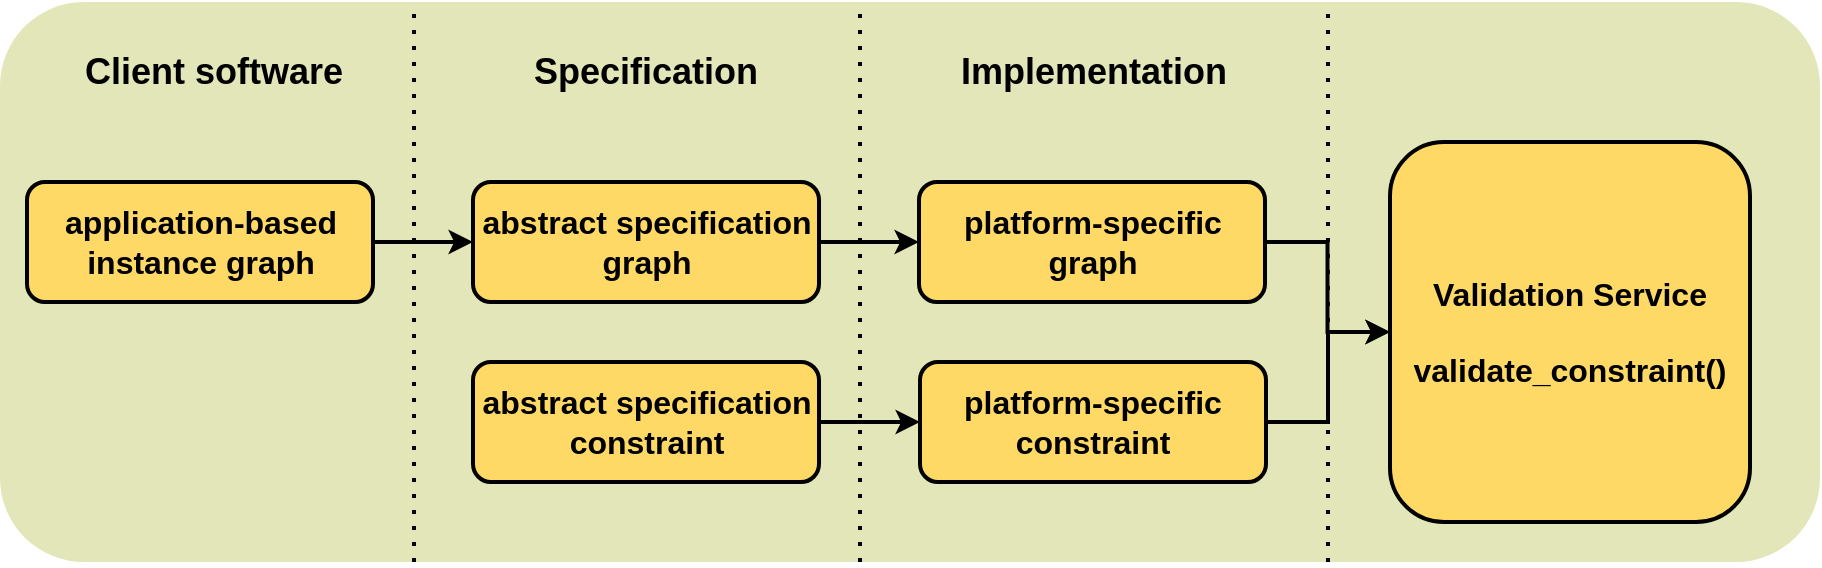 <mxfile version="21.1.8" type="device">
  <diagram name="Page-1" id="ys-pwW75H1bJXRTO17jr">
    <mxGraphModel dx="2284" dy="749" grid="1" gridSize="10" guides="1" tooltips="1" connect="1" arrows="1" fold="1" page="1" pageScale="1" pageWidth="850" pageHeight="1100" math="0" shadow="0">
      <root>
        <mxCell id="0" />
        <mxCell id="1" parent="0" />
        <mxCell id="Q5lYegiJYsNgaXFqELi2-1" value="" style="rounded=1;whiteSpace=wrap;html=1;shadow=0;sketch=0;strokeColor=none;strokeWidth=4;fillColor=#E3E6B8;gradientColor=none;" vertex="1" parent="1">
          <mxGeometry x="-10" y="480" width="910" height="280" as="geometry" />
        </mxCell>
        <mxCell id="Q5lYegiJYsNgaXFqELi2-8" style="edgeStyle=orthogonalEdgeStyle;rounded=0;orthogonalLoop=1;jettySize=auto;html=1;exitX=1;exitY=0.5;exitDx=0;exitDy=0;strokeWidth=2;" edge="1" parent="1" source="Q5lYegiJYsNgaXFqELi2-2" target="Q5lYegiJYsNgaXFqELi2-3">
          <mxGeometry relative="1" as="geometry" />
        </mxCell>
        <mxCell id="Q5lYegiJYsNgaXFqELi2-2" value="&lt;b&gt;&lt;font style=&quot;font-size: 16px;&quot;&gt;application-based instance graph&lt;/font&gt;&lt;/b&gt;" style="rounded=1;whiteSpace=wrap;html=1;fillColor=#FFD966;strokeColor=#000000;strokeWidth=2;" vertex="1" parent="1">
          <mxGeometry x="3.5" y="570" width="173" height="60" as="geometry" />
        </mxCell>
        <mxCell id="Q5lYegiJYsNgaXFqELi2-9" style="edgeStyle=orthogonalEdgeStyle;rounded=0;orthogonalLoop=1;jettySize=auto;html=1;exitX=1;exitY=0.5;exitDx=0;exitDy=0;entryX=0;entryY=0.5;entryDx=0;entryDy=0;strokeWidth=2;" edge="1" parent="1" source="Q5lYegiJYsNgaXFqELi2-3" target="Q5lYegiJYsNgaXFqELi2-6">
          <mxGeometry relative="1" as="geometry" />
        </mxCell>
        <mxCell id="Q5lYegiJYsNgaXFqELi2-3" value="&lt;b&gt;&lt;font style=&quot;font-size: 16px;&quot;&gt;abstract specification graph&lt;/font&gt;&lt;/b&gt;" style="rounded=1;whiteSpace=wrap;html=1;fillColor=#FFD966;strokeColor=#000000;strokeWidth=2;" vertex="1" parent="1">
          <mxGeometry x="226.5" y="570" width="173" height="60" as="geometry" />
        </mxCell>
        <mxCell id="Q5lYegiJYsNgaXFqELi2-12" style="edgeStyle=orthogonalEdgeStyle;rounded=0;orthogonalLoop=1;jettySize=auto;html=1;exitX=1;exitY=0.5;exitDx=0;exitDy=0;strokeWidth=2;" edge="1" parent="1" source="Q5lYegiJYsNgaXFqELi2-4" target="Q5lYegiJYsNgaXFqELi2-7">
          <mxGeometry relative="1" as="geometry" />
        </mxCell>
        <mxCell id="Q5lYegiJYsNgaXFqELi2-4" value="&lt;b&gt;&lt;font style=&quot;font-size: 16px;&quot;&gt;platform-specific constraint&lt;/font&gt;&lt;/b&gt;" style="rounded=1;whiteSpace=wrap;html=1;fillColor=#FFD966;strokeColor=#000000;strokeWidth=2;" vertex="1" parent="1">
          <mxGeometry x="450" y="660" width="173" height="60" as="geometry" />
        </mxCell>
        <mxCell id="Q5lYegiJYsNgaXFqELi2-11" style="edgeStyle=orthogonalEdgeStyle;rounded=0;orthogonalLoop=1;jettySize=auto;html=1;exitX=1;exitY=0.5;exitDx=0;exitDy=0;strokeWidth=2;" edge="1" parent="1" source="Q5lYegiJYsNgaXFqELi2-5" target="Q5lYegiJYsNgaXFqELi2-4">
          <mxGeometry relative="1" as="geometry" />
        </mxCell>
        <mxCell id="Q5lYegiJYsNgaXFqELi2-5" value="&lt;b&gt;&lt;font style=&quot;font-size: 16px;&quot;&gt;abstract specification constraint&lt;/font&gt;&lt;/b&gt;" style="rounded=1;whiteSpace=wrap;html=1;fillColor=#FFD966;strokeColor=#000000;strokeWidth=2;" vertex="1" parent="1">
          <mxGeometry x="226.5" y="660" width="173" height="60" as="geometry" />
        </mxCell>
        <mxCell id="Q5lYegiJYsNgaXFqELi2-10" style="edgeStyle=orthogonalEdgeStyle;rounded=0;orthogonalLoop=1;jettySize=auto;html=1;exitX=1;exitY=0.5;exitDx=0;exitDy=0;strokeWidth=2;" edge="1" parent="1" source="Q5lYegiJYsNgaXFqELi2-6" target="Q5lYegiJYsNgaXFqELi2-7">
          <mxGeometry relative="1" as="geometry" />
        </mxCell>
        <mxCell id="Q5lYegiJYsNgaXFqELi2-6" value="&lt;span style=&quot;font-size: 16px;&quot;&gt;&lt;b&gt;platform-specific graph&lt;/b&gt;&lt;/span&gt;" style="rounded=1;whiteSpace=wrap;html=1;fillColor=#FFD966;strokeColor=#000000;strokeWidth=2;" vertex="1" parent="1">
          <mxGeometry x="449.5" y="570" width="173" height="60" as="geometry" />
        </mxCell>
        <mxCell id="Q5lYegiJYsNgaXFqELi2-7" value="&lt;b&gt;&lt;font style=&quot;font-size: 16px;&quot;&gt;Validation Service&lt;br&gt;&lt;br&gt;validate_constraint()&lt;br&gt;&lt;/font&gt;&lt;/b&gt;" style="rounded=1;whiteSpace=wrap;html=1;fillColor=#FFD966;strokeColor=#000000;strokeWidth=2;" vertex="1" parent="1">
          <mxGeometry x="685" y="550" width="180" height="190" as="geometry" />
        </mxCell>
        <mxCell id="Q5lYegiJYsNgaXFqELi2-14" value="" style="endArrow=none;dashed=1;html=1;dashPattern=1 3;strokeWidth=2;rounded=0;" edge="1" parent="1">
          <mxGeometry width="50" height="50" relative="1" as="geometry">
            <mxPoint x="197" y="760" as="sourcePoint" />
            <mxPoint x="197" y="480" as="targetPoint" />
          </mxGeometry>
        </mxCell>
        <mxCell id="Q5lYegiJYsNgaXFqELi2-15" value="" style="endArrow=none;dashed=1;html=1;dashPattern=1 3;strokeWidth=2;rounded=0;" edge="1" parent="1">
          <mxGeometry width="50" height="50" relative="1" as="geometry">
            <mxPoint x="420" y="760" as="sourcePoint" />
            <mxPoint x="420" y="480" as="targetPoint" />
          </mxGeometry>
        </mxCell>
        <mxCell id="Q5lYegiJYsNgaXFqELi2-16" value="" style="endArrow=none;dashed=1;html=1;dashPattern=1 3;strokeWidth=2;rounded=0;" edge="1" parent="1">
          <mxGeometry width="50" height="50" relative="1" as="geometry">
            <mxPoint x="654" y="760" as="sourcePoint" />
            <mxPoint x="654" y="480" as="targetPoint" />
          </mxGeometry>
        </mxCell>
        <mxCell id="Q5lYegiJYsNgaXFqELi2-17" value="&lt;font style=&quot;font-size: 18px;&quot;&gt;&lt;b&gt;Client software&lt;/b&gt;&lt;/font&gt;" style="text;html=1;strokeColor=none;fillColor=none;align=center;verticalAlign=middle;whiteSpace=wrap;rounded=0;" vertex="1" parent="1">
          <mxGeometry x="16.5" y="500" width="160" height="30" as="geometry" />
        </mxCell>
        <mxCell id="Q5lYegiJYsNgaXFqELi2-18" value="&lt;font style=&quot;font-size: 18px;&quot;&gt;&lt;b&gt;Specification&lt;/b&gt;&lt;/font&gt;" style="text;html=1;strokeColor=none;fillColor=none;align=center;verticalAlign=middle;whiteSpace=wrap;rounded=0;" vertex="1" parent="1">
          <mxGeometry x="233" y="500" width="160" height="30" as="geometry" />
        </mxCell>
        <mxCell id="Q5lYegiJYsNgaXFqELi2-19" value="&lt;font style=&quot;font-size: 18px;&quot;&gt;&lt;b&gt;Implementation&lt;/b&gt;&lt;/font&gt;" style="text;html=1;strokeColor=none;fillColor=none;align=center;verticalAlign=middle;whiteSpace=wrap;rounded=0;" vertex="1" parent="1">
          <mxGeometry x="456.5" y="500" width="160" height="30" as="geometry" />
        </mxCell>
      </root>
    </mxGraphModel>
  </diagram>
</mxfile>
